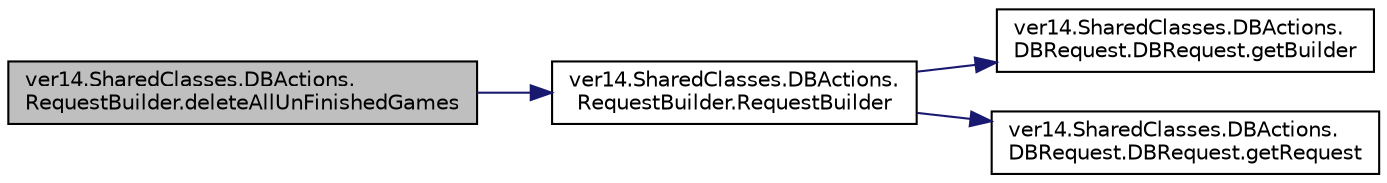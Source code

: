 digraph "ver14.SharedClasses.DBActions.RequestBuilder.deleteAllUnFinishedGames"
{
 // LATEX_PDF_SIZE
  edge [fontname="Helvetica",fontsize="10",labelfontname="Helvetica",labelfontsize="10"];
  node [fontname="Helvetica",fontsize="10",shape=record];
  rankdir="LR";
  Node1 [label="ver14.SharedClasses.DBActions.\lRequestBuilder.deleteAllUnFinishedGames",height=0.2,width=0.4,color="black", fillcolor="grey75", style="filled", fontcolor="black",tooltip=" "];
  Node1 -> Node2 [color="midnightblue",fontsize="10",style="solid"];
  Node2 [label="ver14.SharedClasses.DBActions.\lRequestBuilder.RequestBuilder",height=0.2,width=0.4,color="black", fillcolor="white", style="filled",URL="$classver14_1_1_shared_classes_1_1_d_b_actions_1_1_request_builder.html#a2f8e4cb0fa65adf47556b224fa1f74d5",tooltip=" "];
  Node2 -> Node3 [color="midnightblue",fontsize="10",style="solid"];
  Node3 [label="ver14.SharedClasses.DBActions.\lDBRequest.DBRequest.getBuilder",height=0.2,width=0.4,color="black", fillcolor="white", style="filled",URL="$classver14_1_1_shared_classes_1_1_d_b_actions_1_1_d_b_request_1_1_d_b_request.html#abb7b060c9bbdf09a3c6986d05b0b6f96",tooltip=" "];
  Node2 -> Node4 [color="midnightblue",fontsize="10",style="solid"];
  Node4 [label="ver14.SharedClasses.DBActions.\lDBRequest.DBRequest.getRequest",height=0.2,width=0.4,color="black", fillcolor="white", style="filled",URL="$classver14_1_1_shared_classes_1_1_d_b_actions_1_1_d_b_request_1_1_d_b_request.html#a49d8403132f8945a7d4c5b16df12342b",tooltip=" "];
}
